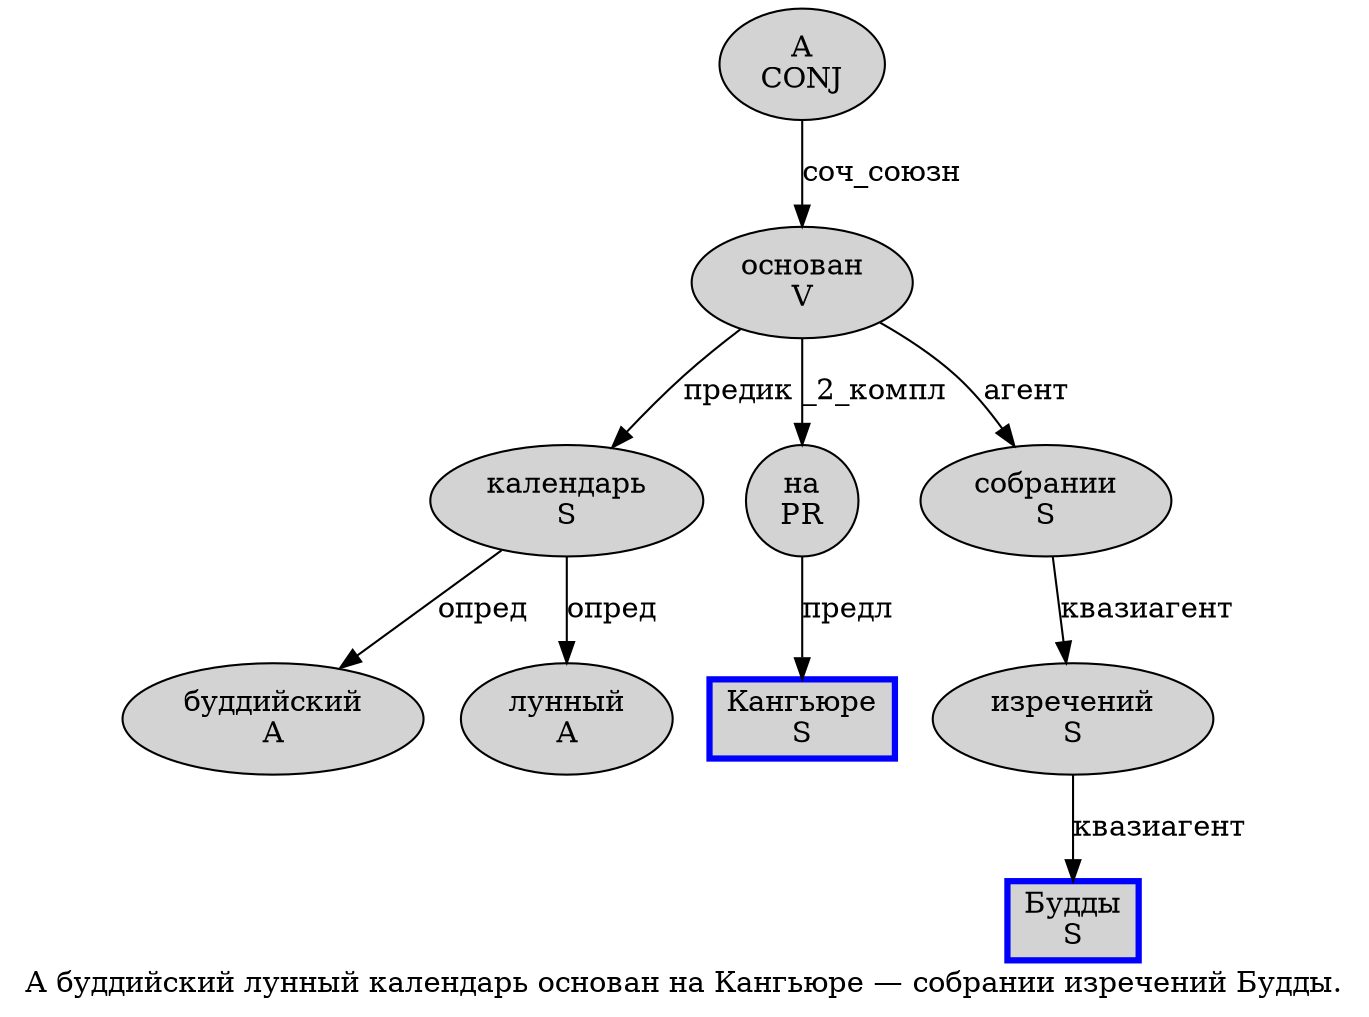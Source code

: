 digraph SENTENCE_1324 {
	graph [label="А буддийский лунный календарь основан на Кангьюре — собрании изречений Будды."]
	node [style=filled]
		0 [label="А
CONJ" color="" fillcolor=lightgray penwidth=1 shape=ellipse]
		1 [label="буддийский
A" color="" fillcolor=lightgray penwidth=1 shape=ellipse]
		2 [label="лунный
A" color="" fillcolor=lightgray penwidth=1 shape=ellipse]
		3 [label="календарь
S" color="" fillcolor=lightgray penwidth=1 shape=ellipse]
		4 [label="основан
V" color="" fillcolor=lightgray penwidth=1 shape=ellipse]
		5 [label="на
PR" color="" fillcolor=lightgray penwidth=1 shape=ellipse]
		6 [label="Кангьюре
S" color=blue fillcolor=lightgray penwidth=3 shape=box]
		8 [label="собрании
S" color="" fillcolor=lightgray penwidth=1 shape=ellipse]
		9 [label="изречений
S" color="" fillcolor=lightgray penwidth=1 shape=ellipse]
		10 [label="Будды
S" color=blue fillcolor=lightgray penwidth=3 shape=box]
			4 -> 3 [label="предик"]
			4 -> 5 [label="_2_компл"]
			4 -> 8 [label="агент"]
			0 -> 4 [label="соч_союзн"]
			9 -> 10 [label="квазиагент"]
			3 -> 1 [label="опред"]
			3 -> 2 [label="опред"]
			5 -> 6 [label="предл"]
			8 -> 9 [label="квазиагент"]
}